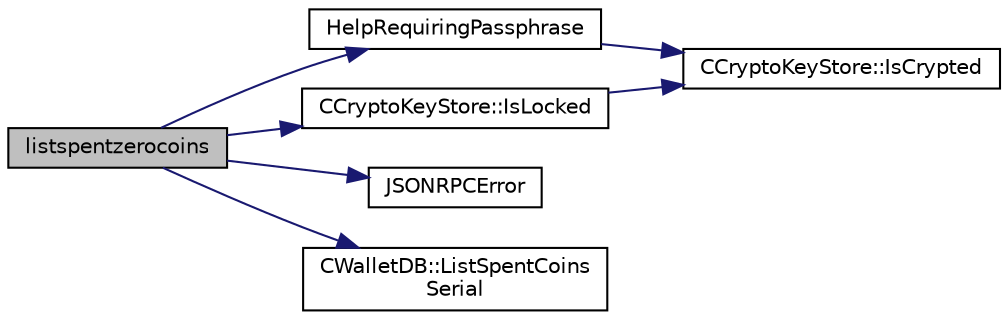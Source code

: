 digraph "listspentzerocoins"
{
  edge [fontname="Helvetica",fontsize="10",labelfontname="Helvetica",labelfontsize="10"];
  node [fontname="Helvetica",fontsize="10",shape=record];
  rankdir="LR";
  Node1244 [label="listspentzerocoins",height=0.2,width=0.4,color="black", fillcolor="grey75", style="filled", fontcolor="black"];
  Node1244 -> Node1245 [color="midnightblue",fontsize="10",style="solid",fontname="Helvetica"];
  Node1245 [label="HelpRequiringPassphrase",height=0.2,width=0.4,color="black", fillcolor="white", style="filled",URL="$rpcwallet_8cpp.html#abcfbb0ad9335791f2832c01209b8f12d"];
  Node1245 -> Node1246 [color="midnightblue",fontsize="10",style="solid",fontname="Helvetica"];
  Node1246 [label="CCryptoKeyStore::IsCrypted",height=0.2,width=0.4,color="black", fillcolor="white", style="filled",URL="$class_c_crypto_key_store.html#acc8fed44366c98fb481333ca6e867088"];
  Node1244 -> Node1247 [color="midnightblue",fontsize="10",style="solid",fontname="Helvetica"];
  Node1247 [label="CCryptoKeyStore::IsLocked",height=0.2,width=0.4,color="black", fillcolor="white", style="filled",URL="$class_c_crypto_key_store.html#a52919fa284a3aa10f1b4bd6018b6dbee"];
  Node1247 -> Node1246 [color="midnightblue",fontsize="10",style="solid",fontname="Helvetica"];
  Node1244 -> Node1248 [color="midnightblue",fontsize="10",style="solid",fontname="Helvetica"];
  Node1248 [label="JSONRPCError",height=0.2,width=0.4,color="black", fillcolor="white", style="filled",URL="$rpcprotocol_8cpp.html#a17b1bb111ab339efc951929834766039"];
  Node1244 -> Node1249 [color="midnightblue",fontsize="10",style="solid",fontname="Helvetica"];
  Node1249 [label="CWalletDB::ListSpentCoins\lSerial",height=0.2,width=0.4,color="black", fillcolor="white", style="filled",URL="$class_c_wallet_d_b.html#af9f4cd1e9a193d0fbfef9f0864ee2eed"];
}

